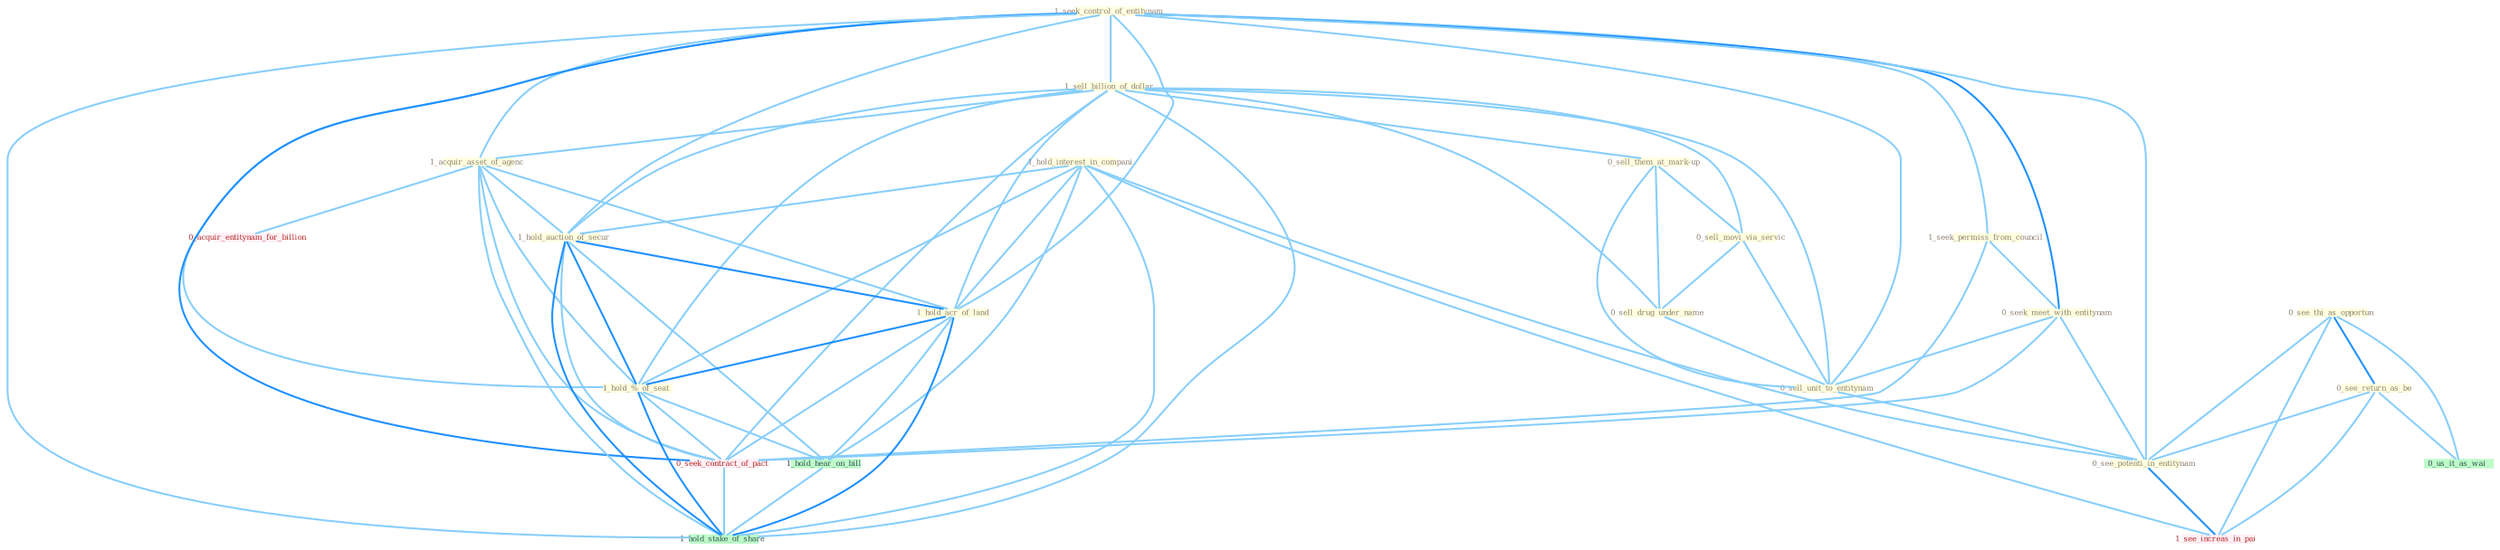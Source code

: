 Graph G{ 
    node
    [shape=polygon,style=filled,width=.5,height=.06,color="#BDFCC9",fixedsize=true,fontsize=4,
    fontcolor="#2f4f4f"];
    {node
    [color="#ffffe0", fontcolor="#8b7d6b"] "1_seek_control_of_entitynam " "1_sell_billion_of_dollar " "1_seek_permiss_from_council " "0_see_thi_as_opportun " "1_hold_interest_in_compani " "1_acquir_asset_of_agenc " "0_sell_them_at_mark-up " "0_seek_meet_with_entitynam " "0_sell_movi_via_servic " "1_hold_auction_of_secur " "1_hold_acr_of_land " "0_sell_drug_under_name " "0_sell_unit_to_entitynam " "0_see_return_as_be " "0_see_potenti_in_entitynam " "1_hold_%_of_seat "}
{node [color="#fff0f5", fontcolor="#b22222"] "0_seek_contract_of_pact " "0_acquir_entitynam_for_billion " "1_see_increas_in_pai "}
edge [color="#B0E2FF"];

	"1_seek_control_of_entitynam " -- "1_sell_billion_of_dollar " [w="1", color="#87cefa" ];
	"1_seek_control_of_entitynam " -- "1_seek_permiss_from_council " [w="1", color="#87cefa" ];
	"1_seek_control_of_entitynam " -- "1_acquir_asset_of_agenc " [w="1", color="#87cefa" ];
	"1_seek_control_of_entitynam " -- "0_seek_meet_with_entitynam " [w="2", color="#1e90ff" , len=0.8];
	"1_seek_control_of_entitynam " -- "1_hold_auction_of_secur " [w="1", color="#87cefa" ];
	"1_seek_control_of_entitynam " -- "1_hold_acr_of_land " [w="1", color="#87cefa" ];
	"1_seek_control_of_entitynam " -- "0_sell_unit_to_entitynam " [w="1", color="#87cefa" ];
	"1_seek_control_of_entitynam " -- "0_see_potenti_in_entitynam " [w="1", color="#87cefa" ];
	"1_seek_control_of_entitynam " -- "1_hold_%_of_seat " [w="1", color="#87cefa" ];
	"1_seek_control_of_entitynam " -- "0_seek_contract_of_pact " [w="2", color="#1e90ff" , len=0.8];
	"1_seek_control_of_entitynam " -- "1_hold_stake_of_share " [w="1", color="#87cefa" ];
	"1_sell_billion_of_dollar " -- "1_acquir_asset_of_agenc " [w="1", color="#87cefa" ];
	"1_sell_billion_of_dollar " -- "0_sell_them_at_mark-up " [w="1", color="#87cefa" ];
	"1_sell_billion_of_dollar " -- "0_sell_movi_via_servic " [w="1", color="#87cefa" ];
	"1_sell_billion_of_dollar " -- "1_hold_auction_of_secur " [w="1", color="#87cefa" ];
	"1_sell_billion_of_dollar " -- "1_hold_acr_of_land " [w="1", color="#87cefa" ];
	"1_sell_billion_of_dollar " -- "0_sell_drug_under_name " [w="1", color="#87cefa" ];
	"1_sell_billion_of_dollar " -- "0_sell_unit_to_entitynam " [w="1", color="#87cefa" ];
	"1_sell_billion_of_dollar " -- "1_hold_%_of_seat " [w="1", color="#87cefa" ];
	"1_sell_billion_of_dollar " -- "0_seek_contract_of_pact " [w="1", color="#87cefa" ];
	"1_sell_billion_of_dollar " -- "1_hold_stake_of_share " [w="1", color="#87cefa" ];
	"1_seek_permiss_from_council " -- "0_seek_meet_with_entitynam " [w="1", color="#87cefa" ];
	"1_seek_permiss_from_council " -- "0_seek_contract_of_pact " [w="1", color="#87cefa" ];
	"0_see_thi_as_opportun " -- "0_see_return_as_be " [w="2", color="#1e90ff" , len=0.8];
	"0_see_thi_as_opportun " -- "0_see_potenti_in_entitynam " [w="1", color="#87cefa" ];
	"0_see_thi_as_opportun " -- "0_us_it_as_wai " [w="1", color="#87cefa" ];
	"0_see_thi_as_opportun " -- "1_see_increas_in_pai " [w="1", color="#87cefa" ];
	"1_hold_interest_in_compani " -- "1_hold_auction_of_secur " [w="1", color="#87cefa" ];
	"1_hold_interest_in_compani " -- "1_hold_acr_of_land " [w="1", color="#87cefa" ];
	"1_hold_interest_in_compani " -- "0_see_potenti_in_entitynam " [w="1", color="#87cefa" ];
	"1_hold_interest_in_compani " -- "1_hold_%_of_seat " [w="1", color="#87cefa" ];
	"1_hold_interest_in_compani " -- "1_see_increas_in_pai " [w="1", color="#87cefa" ];
	"1_hold_interest_in_compani " -- "1_hold_hear_on_bill " [w="1", color="#87cefa" ];
	"1_hold_interest_in_compani " -- "1_hold_stake_of_share " [w="1", color="#87cefa" ];
	"1_acquir_asset_of_agenc " -- "1_hold_auction_of_secur " [w="1", color="#87cefa" ];
	"1_acquir_asset_of_agenc " -- "1_hold_acr_of_land " [w="1", color="#87cefa" ];
	"1_acquir_asset_of_agenc " -- "1_hold_%_of_seat " [w="1", color="#87cefa" ];
	"1_acquir_asset_of_agenc " -- "0_seek_contract_of_pact " [w="1", color="#87cefa" ];
	"1_acquir_asset_of_agenc " -- "0_acquir_entitynam_for_billion " [w="1", color="#87cefa" ];
	"1_acquir_asset_of_agenc " -- "1_hold_stake_of_share " [w="1", color="#87cefa" ];
	"0_sell_them_at_mark-up " -- "0_sell_movi_via_servic " [w="1", color="#87cefa" ];
	"0_sell_them_at_mark-up " -- "0_sell_drug_under_name " [w="1", color="#87cefa" ];
	"0_sell_them_at_mark-up " -- "0_sell_unit_to_entitynam " [w="1", color="#87cefa" ];
	"0_seek_meet_with_entitynam " -- "0_sell_unit_to_entitynam " [w="1", color="#87cefa" ];
	"0_seek_meet_with_entitynam " -- "0_see_potenti_in_entitynam " [w="1", color="#87cefa" ];
	"0_seek_meet_with_entitynam " -- "0_seek_contract_of_pact " [w="1", color="#87cefa" ];
	"0_sell_movi_via_servic " -- "0_sell_drug_under_name " [w="1", color="#87cefa" ];
	"0_sell_movi_via_servic " -- "0_sell_unit_to_entitynam " [w="1", color="#87cefa" ];
	"1_hold_auction_of_secur " -- "1_hold_acr_of_land " [w="2", color="#1e90ff" , len=0.8];
	"1_hold_auction_of_secur " -- "1_hold_%_of_seat " [w="2", color="#1e90ff" , len=0.8];
	"1_hold_auction_of_secur " -- "0_seek_contract_of_pact " [w="1", color="#87cefa" ];
	"1_hold_auction_of_secur " -- "1_hold_hear_on_bill " [w="1", color="#87cefa" ];
	"1_hold_auction_of_secur " -- "1_hold_stake_of_share " [w="2", color="#1e90ff" , len=0.8];
	"1_hold_acr_of_land " -- "1_hold_%_of_seat " [w="2", color="#1e90ff" , len=0.8];
	"1_hold_acr_of_land " -- "0_seek_contract_of_pact " [w="1", color="#87cefa" ];
	"1_hold_acr_of_land " -- "1_hold_hear_on_bill " [w="1", color="#87cefa" ];
	"1_hold_acr_of_land " -- "1_hold_stake_of_share " [w="2", color="#1e90ff" , len=0.8];
	"0_sell_drug_under_name " -- "0_sell_unit_to_entitynam " [w="1", color="#87cefa" ];
	"0_sell_unit_to_entitynam " -- "0_see_potenti_in_entitynam " [w="1", color="#87cefa" ];
	"0_see_return_as_be " -- "0_see_potenti_in_entitynam " [w="1", color="#87cefa" ];
	"0_see_return_as_be " -- "0_us_it_as_wai " [w="1", color="#87cefa" ];
	"0_see_return_as_be " -- "1_see_increas_in_pai " [w="1", color="#87cefa" ];
	"0_see_potenti_in_entitynam " -- "1_see_increas_in_pai " [w="2", color="#1e90ff" , len=0.8];
	"1_hold_%_of_seat " -- "0_seek_contract_of_pact " [w="1", color="#87cefa" ];
	"1_hold_%_of_seat " -- "1_hold_hear_on_bill " [w="1", color="#87cefa" ];
	"1_hold_%_of_seat " -- "1_hold_stake_of_share " [w="2", color="#1e90ff" , len=0.8];
	"0_seek_contract_of_pact " -- "1_hold_stake_of_share " [w="1", color="#87cefa" ];
	"1_hold_hear_on_bill " -- "1_hold_stake_of_share " [w="1", color="#87cefa" ];
}
